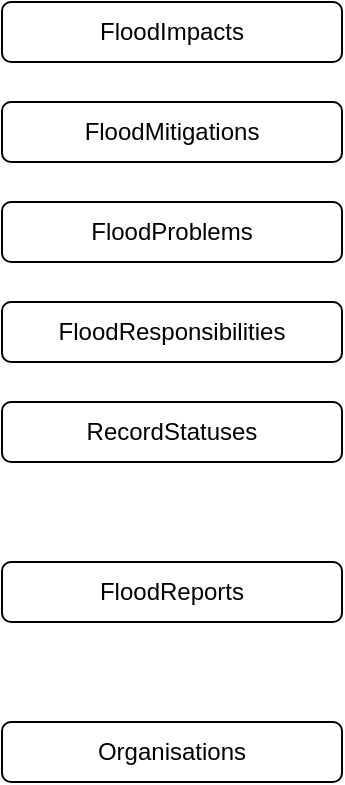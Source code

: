 <mxfile>
    <diagram id="2W8eC7e6MnIj1UGJG8wD" name="Page-1">
        <mxGraphModel dx="1008" dy="779" grid="1" gridSize="10" guides="1" tooltips="1" connect="1" arrows="1" fold="1" page="1" pageScale="1" pageWidth="827" pageHeight="1169" math="0" shadow="0">
            <root>
                <mxCell id="0"/>
                <mxCell id="1" parent="0"/>
                <mxCell id="9" value="FloodMitigations" style="rounded=1;whiteSpace=wrap;html=1;" parent="1" vertex="1">
                    <mxGeometry x="40" y="90" width="170" height="30" as="geometry"/>
                </mxCell>
                <mxCell id="10" value="FloodProblems" style="rounded=1;whiteSpace=wrap;html=1;" parent="1" vertex="1">
                    <mxGeometry x="40" y="140" width="170" height="30" as="geometry"/>
                </mxCell>
                <mxCell id="11" value="FloodReports" style="rounded=1;whiteSpace=wrap;html=1;" parent="1" vertex="1">
                    <mxGeometry x="40" y="320" width="170" height="30" as="geometry"/>
                </mxCell>
                <mxCell id="12" value="FloodResponsibilities" style="rounded=1;whiteSpace=wrap;html=1;" parent="1" vertex="1">
                    <mxGeometry x="40" y="190" width="170" height="30" as="geometry"/>
                </mxCell>
                <mxCell id="15" value="FloodImpacts" style="rounded=1;whiteSpace=wrap;html=1;" parent="1" vertex="1">
                    <mxGeometry x="40" y="40" width="170" height="30" as="geometry"/>
                </mxCell>
                <mxCell id="19" value="Organisations" style="rounded=1;whiteSpace=wrap;html=1;" parent="1" vertex="1">
                    <mxGeometry x="40" y="400" width="170" height="30" as="geometry"/>
                </mxCell>
                <mxCell id="20" value="RecordStatuses" style="rounded=1;whiteSpace=wrap;html=1;" parent="1" vertex="1">
                    <mxGeometry x="40" y="240" width="170" height="30" as="geometry"/>
                </mxCell>
            </root>
        </mxGraphModel>
    </diagram>
</mxfile>